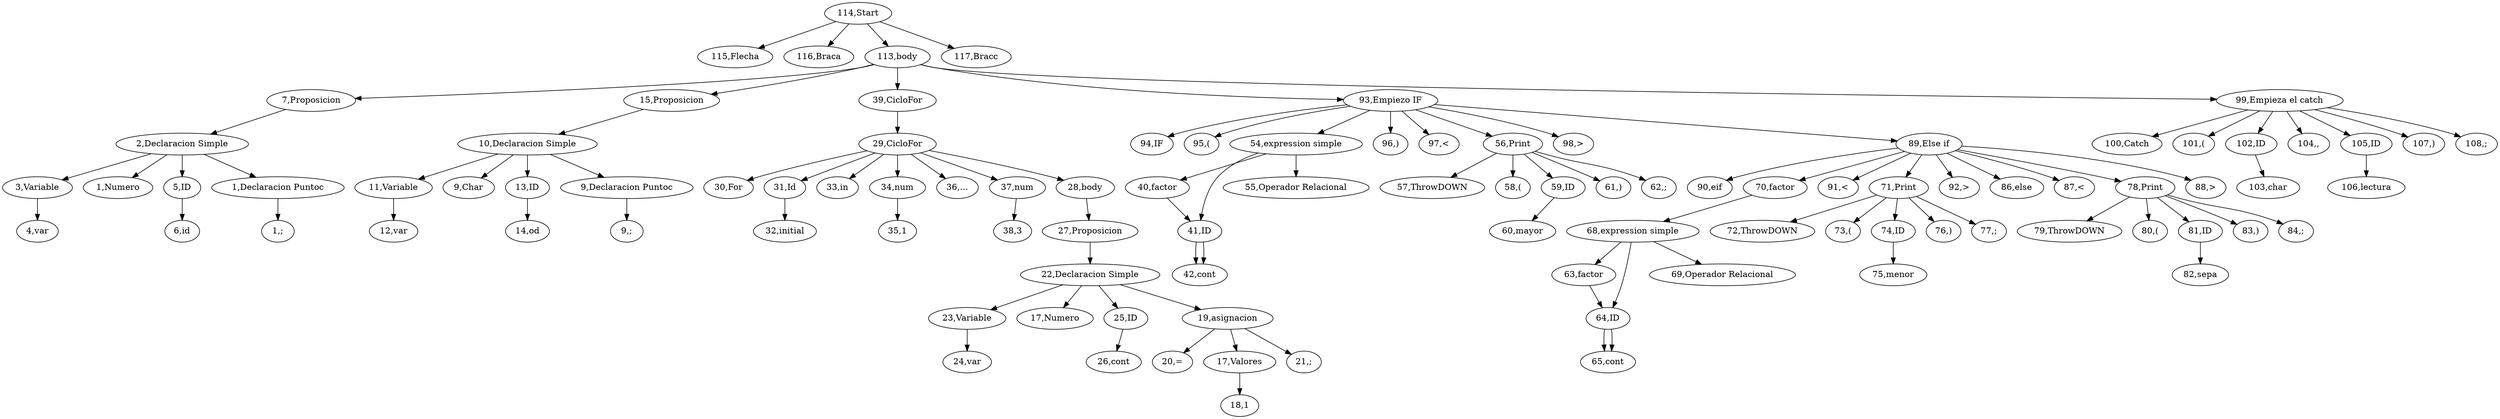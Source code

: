 digraph {
"114,Start" -> "115,Flecha";
"114,Start" -> "116,Braca";
"114,Start" -> "113,body";
"113,body" -> "7,Proposicion";
"7,Proposicion" -> "2,Declaracion Simple";
"2,Declaracion Simple" -> "3,Variable";
"3,Variable" -> "4,var";
"2,Declaracion Simple" -> "1,Numero";
"2,Declaracion Simple" -> "5,ID";
"5,ID" -> "6,id";
"2,Declaracion Simple" -> "1,Declaracion Puntoc";
"1,Declaracion Puntoc" -> "1,;";
"113,body" -> "15,Proposicion";
"15,Proposicion" -> "10,Declaracion Simple";
"10,Declaracion Simple" -> "11,Variable";
"11,Variable" -> "12,var";
"10,Declaracion Simple" -> "9,Char";
"10,Declaracion Simple" -> "13,ID";
"13,ID" -> "14,od";
"10,Declaracion Simple" -> "9,Declaracion Puntoc";
"9,Declaracion Puntoc" -> "9,;";
"113,body" -> "39,CicloFor";
"39,CicloFor" -> "29,CicloFor";
"29,CicloFor" -> "30,For";
"29,CicloFor" -> "31,Id";
"31,Id" -> "32,initial";
"29,CicloFor" -> "33,in";
"29,CicloFor" -> "34,num";
"34,num" -> "35,1";
"29,CicloFor" -> "36,...";
"29,CicloFor" -> "37,num";
"37,num" -> "38,3";
"29,CicloFor" -> "28,body";
"28,body" -> "27,Proposicion";
"27,Proposicion" -> "22,Declaracion Simple";
"22,Declaracion Simple" -> "23,Variable";
"23,Variable" -> "24,var";
"22,Declaracion Simple" -> "17,Numero";
"22,Declaracion Simple" -> "25,ID";
"25,ID" -> "26,cont";
"22,Declaracion Simple" -> "19,asignacion";
"19,asignacion" -> "20,=";
"19,asignacion" -> "17,Valores";
"17,Valores" -> "18,1";
"19,asignacion" -> "21,;";
"113,body" -> "93,Empiezo IF";
"93,Empiezo IF" -> "94,IF";
"93,Empiezo IF" -> "95,(";
"93,Empiezo IF" -> "54,expression simple";
"54,expression simple" -> "40,factor";
"40,factor" -> "41,ID";
"41,ID" -> "42,cont";
"54,expression simple" -> "55,Operador Relacional";
"54,expression simple" -> "41,ID";
"41,ID" -> "42,cont";
"93,Empiezo IF" -> "96,)";
"93,Empiezo IF" -> "97,<";
"93,Empiezo IF" -> "56,Print";
"56,Print" -> "57,ThrowDOWN";
"56,Print" -> "58,(";
"56,Print" -> "59,ID";
"59,ID" -> "60,mayor";
"56,Print" -> "61,)";
"56,Print" -> "62,;";
"93,Empiezo IF" -> "98,>";
"93,Empiezo IF" -> "89,Else if";
"89,Else if" -> "90,eif";
"89,Else if" -> "70,factor";
"70,factor" -> "68,expression simple";
"68,expression simple" -> "63,factor";
"63,factor" -> "64,ID";
"64,ID" -> "65,cont";
"68,expression simple" -> "69,Operador Relacional";
"68,expression simple" -> "64,ID";
"64,ID" -> "65,cont";
"89,Else if" -> "91,<";
"89,Else if" -> "71,Print";
"71,Print" -> "72,ThrowDOWN";
"71,Print" -> "73,(";
"71,Print" -> "74,ID";
"74,ID" -> "75,menor";
"71,Print" -> "76,)";
"71,Print" -> "77,;";
"89,Else if" -> "92,>";
"89,Else if" -> "86,else";
"89,Else if" -> "87,<";
"89,Else if" -> "78,Print";
"78,Print" -> "79,ThrowDOWN";
"78,Print" -> "80,(";
"78,Print" -> "81,ID";
"81,ID" -> "82,sepa";
"78,Print" -> "83,)";
"78,Print" -> "84,;";
"89,Else if" -> "88,>";
"113,body" -> "99,Empieza el catch";
"99,Empieza el catch" -> "100,Catch";
"99,Empieza el catch" -> "101,(";
"99,Empieza el catch" -> "102,ID";
"102,ID" -> "103,char";
"99,Empieza el catch" -> "104,,";
"99,Empieza el catch" -> "105,ID";
"105,ID" -> "106,lectura";
"99,Empieza el catch" -> "107,)";
"99,Empieza el catch" -> "108,;";
"114,Start" -> "117,Bracc";

}